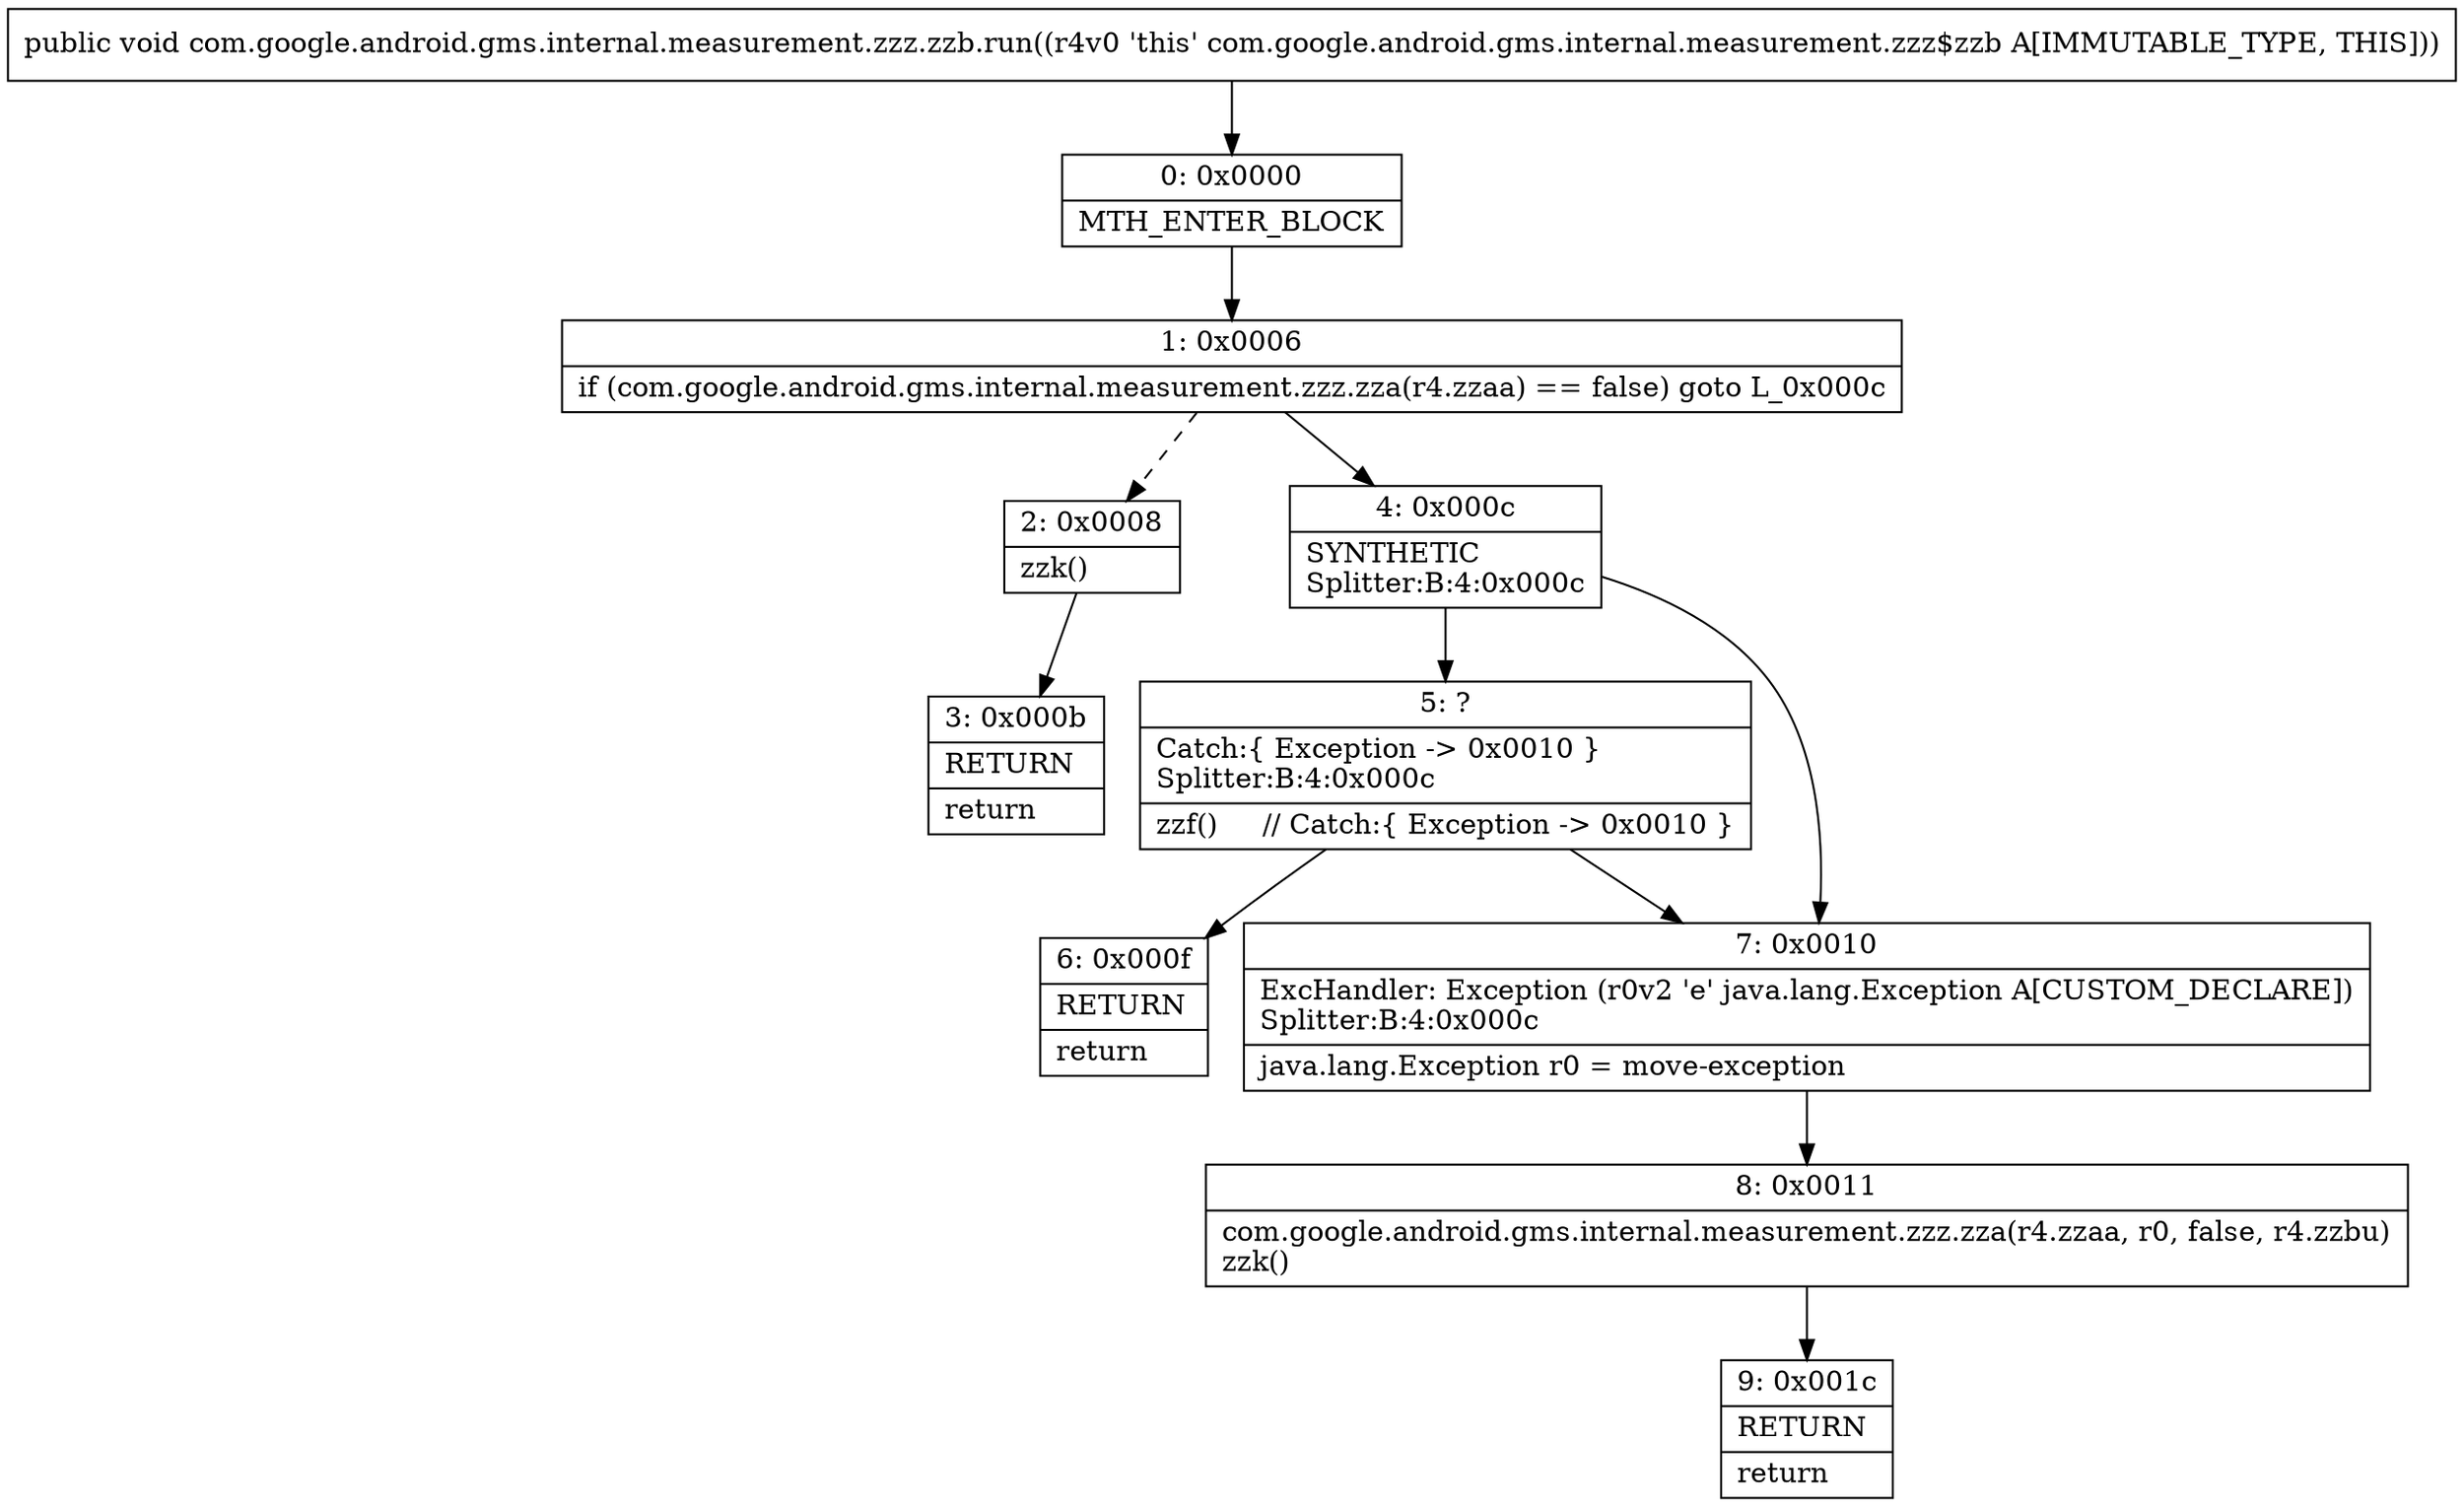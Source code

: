 digraph "CFG forcom.google.android.gms.internal.measurement.zzz.zzb.run()V" {
Node_0 [shape=record,label="{0\:\ 0x0000|MTH_ENTER_BLOCK\l}"];
Node_1 [shape=record,label="{1\:\ 0x0006|if (com.google.android.gms.internal.measurement.zzz.zza(r4.zzaa) == false) goto L_0x000c\l}"];
Node_2 [shape=record,label="{2\:\ 0x0008|zzk()\l}"];
Node_3 [shape=record,label="{3\:\ 0x000b|RETURN\l|return\l}"];
Node_4 [shape=record,label="{4\:\ 0x000c|SYNTHETIC\lSplitter:B:4:0x000c\l}"];
Node_5 [shape=record,label="{5\:\ ?|Catch:\{ Exception \-\> 0x0010 \}\lSplitter:B:4:0x000c\l|zzf()     \/\/ Catch:\{ Exception \-\> 0x0010 \}\l}"];
Node_6 [shape=record,label="{6\:\ 0x000f|RETURN\l|return\l}"];
Node_7 [shape=record,label="{7\:\ 0x0010|ExcHandler: Exception (r0v2 'e' java.lang.Exception A[CUSTOM_DECLARE])\lSplitter:B:4:0x000c\l|java.lang.Exception r0 = move\-exception\l}"];
Node_8 [shape=record,label="{8\:\ 0x0011|com.google.android.gms.internal.measurement.zzz.zza(r4.zzaa, r0, false, r4.zzbu)\lzzk()\l}"];
Node_9 [shape=record,label="{9\:\ 0x001c|RETURN\l|return\l}"];
MethodNode[shape=record,label="{public void com.google.android.gms.internal.measurement.zzz.zzb.run((r4v0 'this' com.google.android.gms.internal.measurement.zzz$zzb A[IMMUTABLE_TYPE, THIS])) }"];
MethodNode -> Node_0;
Node_0 -> Node_1;
Node_1 -> Node_2[style=dashed];
Node_1 -> Node_4;
Node_2 -> Node_3;
Node_4 -> Node_5;
Node_4 -> Node_7;
Node_5 -> Node_6;
Node_5 -> Node_7;
Node_7 -> Node_8;
Node_8 -> Node_9;
}

